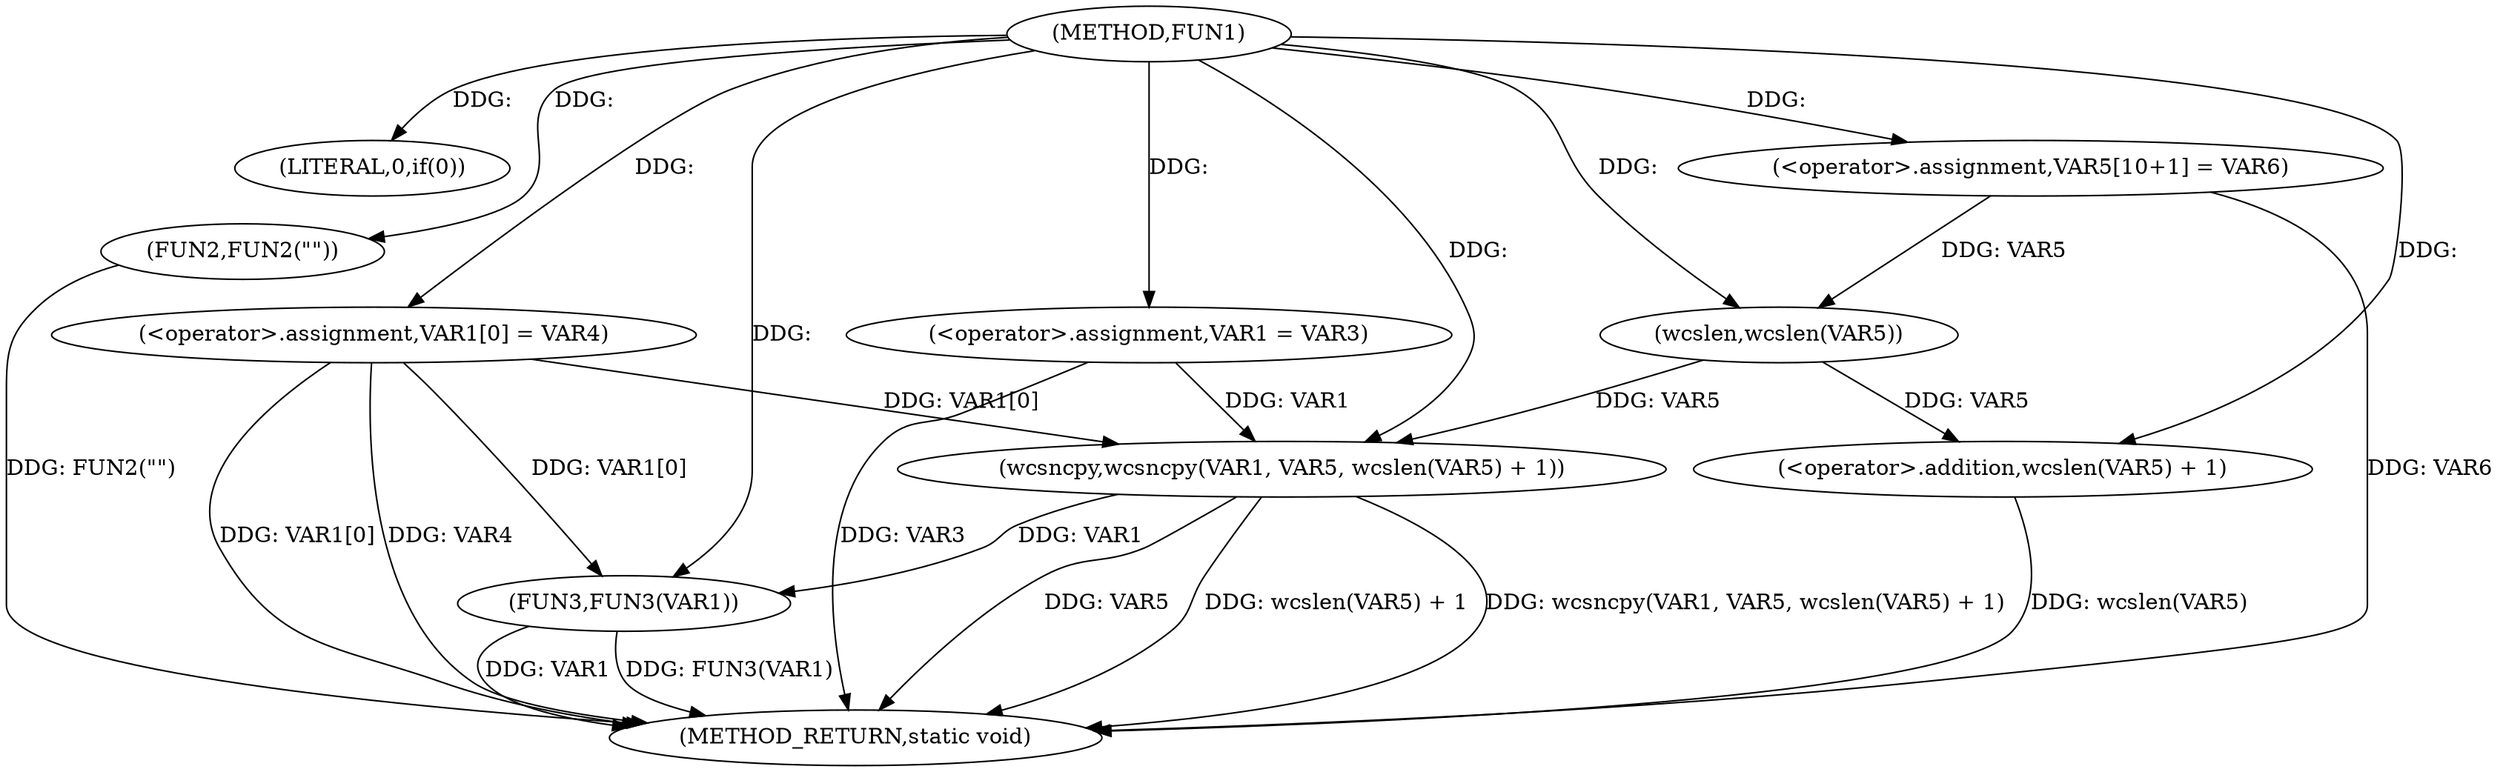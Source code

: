 digraph FUN1 {  
"1000100" [label = "(METHOD,FUN1)" ]
"1000134" [label = "(METHOD_RETURN,static void)" ]
"1000106" [label = "(LITERAL,0,if(0))" ]
"1000108" [label = "(FUN2,FUN2(\"\"))" ]
"1000112" [label = "(<operator>.assignment,VAR1 = VAR3)" ]
"1000115" [label = "(<operator>.assignment,VAR1[0] = VAR4)" ]
"1000122" [label = "(<operator>.assignment,VAR5[10+1] = VAR6)" ]
"1000125" [label = "(wcsncpy,wcsncpy(VAR1, VAR5, wcslen(VAR5) + 1))" ]
"1000128" [label = "(<operator>.addition,wcslen(VAR5) + 1)" ]
"1000129" [label = "(wcslen,wcslen(VAR5))" ]
"1000132" [label = "(FUN3,FUN3(VAR1))" ]
  "1000125" -> "1000134"  [ label = "DDG: wcsncpy(VAR1, VAR5, wcslen(VAR5) + 1)"] 
  "1000108" -> "1000134"  [ label = "DDG: FUN2(\"\")"] 
  "1000112" -> "1000134"  [ label = "DDG: VAR3"] 
  "1000132" -> "1000134"  [ label = "DDG: FUN3(VAR1)"] 
  "1000128" -> "1000134"  [ label = "DDG: wcslen(VAR5)"] 
  "1000125" -> "1000134"  [ label = "DDG: VAR5"] 
  "1000125" -> "1000134"  [ label = "DDG: wcslen(VAR5) + 1"] 
  "1000115" -> "1000134"  [ label = "DDG: VAR4"] 
  "1000115" -> "1000134"  [ label = "DDG: VAR1[0]"] 
  "1000122" -> "1000134"  [ label = "DDG: VAR6"] 
  "1000132" -> "1000134"  [ label = "DDG: VAR1"] 
  "1000100" -> "1000106"  [ label = "DDG: "] 
  "1000100" -> "1000108"  [ label = "DDG: "] 
  "1000100" -> "1000112"  [ label = "DDG: "] 
  "1000100" -> "1000115"  [ label = "DDG: "] 
  "1000100" -> "1000122"  [ label = "DDG: "] 
  "1000112" -> "1000125"  [ label = "DDG: VAR1"] 
  "1000115" -> "1000125"  [ label = "DDG: VAR1[0]"] 
  "1000100" -> "1000125"  [ label = "DDG: "] 
  "1000129" -> "1000125"  [ label = "DDG: VAR5"] 
  "1000129" -> "1000128"  [ label = "DDG: VAR5"] 
  "1000122" -> "1000129"  [ label = "DDG: VAR5"] 
  "1000100" -> "1000129"  [ label = "DDG: "] 
  "1000100" -> "1000128"  [ label = "DDG: "] 
  "1000125" -> "1000132"  [ label = "DDG: VAR1"] 
  "1000115" -> "1000132"  [ label = "DDG: VAR1[0]"] 
  "1000100" -> "1000132"  [ label = "DDG: "] 
}
